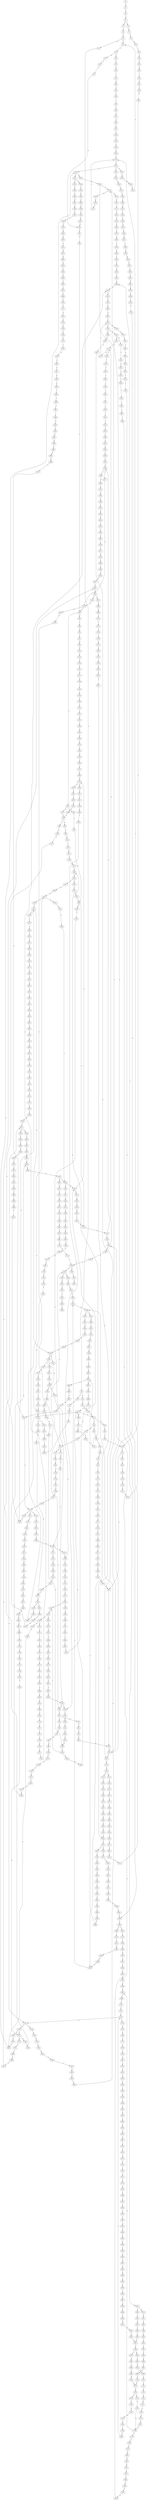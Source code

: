 strict digraph  {
	S0 -> S1 [ label = T ];
	S1 -> S2 [ label = C ];
	S2 -> S3 [ label = G ];
	S3 -> S4 [ label = A ];
	S3 -> S5 [ label = T ];
	S4 -> S6 [ label = A ];
	S5 -> S7 [ label = G ];
	S6 -> S8 [ label = C ];
	S7 -> S9 [ label = C ];
	S8 -> S10 [ label = C ];
	S8 -> S11 [ label = A ];
	S9 -> S12 [ label = A ];
	S10 -> S13 [ label = T ];
	S11 -> S14 [ label = C ];
	S12 -> S15 [ label = T ];
	S13 -> S16 [ label = T ];
	S13 -> S17 [ label = G ];
	S14 -> S18 [ label = G ];
	S14 -> S19 [ label = C ];
	S15 -> S20 [ label = C ];
	S16 -> S21 [ label = C ];
	S17 -> S22 [ label = T ];
	S18 -> S23 [ label = C ];
	S19 -> S24 [ label = C ];
	S20 -> S25 [ label = C ];
	S21 -> S26 [ label = G ];
	S22 -> S27 [ label = C ];
	S23 -> S28 [ label = G ];
	S24 -> S29 [ label = G ];
	S25 -> S30 [ label = G ];
	S26 -> S31 [ label = T ];
	S27 -> S32 [ label = G ];
	S28 -> S33 [ label = C ];
	S29 -> S34 [ label = T ];
	S30 -> S35 [ label = C ];
	S31 -> S36 [ label = A ];
	S32 -> S37 [ label = C ];
	S33 -> S38 [ label = G ];
	S33 -> S39 [ label = A ];
	S34 -> S40 [ label = A ];
	S35 -> S41 [ label = A ];
	S36 -> S42 [ label = C ];
	S37 -> S43 [ label = G ];
	S38 -> S44 [ label = C ];
	S38 -> S45 [ label = G ];
	S39 -> S46 [ label = C ];
	S40 -> S47 [ label = C ];
	S41 -> S48 [ label = C ];
	S42 -> S49 [ label = T ];
	S43 -> S50 [ label = C ];
	S44 -> S51 [ label = G ];
	S45 -> S52 [ label = C ];
	S46 -> S53 [ label = G ];
	S47 -> S54 [ label = A ];
	S47 -> S55 [ label = G ];
	S48 -> S56 [ label = G ];
	S49 -> S57 [ label = T ];
	S50 -> S58 [ label = G ];
	S50 -> S59 [ label = A ];
	S51 -> S60 [ label = T ];
	S52 -> S61 [ label = T ];
	S53 -> S62 [ label = T ];
	S54 -> S63 [ label = G ];
	S55 -> S64 [ label = T ];
	S56 -> S62 [ label = T ];
	S57 -> S65 [ label = C ];
	S58 -> S66 [ label = A ];
	S59 -> S67 [ label = G ];
	S59 -> S68 [ label = A ];
	S60 -> S69 [ label = C ];
	S61 -> S70 [ label = A ];
	S61 -> S71 [ label = G ];
	S62 -> S72 [ label = C ];
	S63 -> S73 [ label = C ];
	S64 -> S74 [ label = C ];
	S65 -> S75 [ label = A ];
	S66 -> S76 [ label = G ];
	S67 -> S77 [ label = C ];
	S68 -> S78 [ label = C ];
	S69 -> S79 [ label = G ];
	S70 -> S80 [ label = T ];
	S71 -> S81 [ label = G ];
	S72 -> S82 [ label = G ];
	S72 -> S83 [ label = C ];
	S73 -> S84 [ label = A ];
	S74 -> S85 [ label = C ];
	S75 -> S86 [ label = A ];
	S76 -> S87 [ label = C ];
	S77 -> S88 [ label = G ];
	S77 -> S89 [ label = C ];
	S78 -> S90 [ label = C ];
	S79 -> S91 [ label = A ];
	S80 -> S92 [ label = A ];
	S81 -> S93 [ label = A ];
	S82 -> S94 [ label = A ];
	S83 -> S95 [ label = A ];
	S84 -> S96 [ label = G ];
	S85 -> S95 [ label = A ];
	S86 -> S97 [ label = G ];
	S87 -> S98 [ label = A ];
	S88 -> S99 [ label = G ];
	S89 -> S100 [ label = G ];
	S90 -> S101 [ label = A ];
	S90 -> S102 [ label = C ];
	S91 -> S103 [ label = C ];
	S92 -> S104 [ label = G ];
	S93 -> S105 [ label = A ];
	S94 -> S106 [ label = G ];
	S95 -> S107 [ label = G ];
	S96 -> S108 [ label = G ];
	S97 -> S109 [ label = C ];
	S98 -> S110 [ label = G ];
	S99 -> S111 [ label = G ];
	S100 -> S112 [ label = G ];
	S101 -> S113 [ label = G ];
	S102 -> S114 [ label = G ];
	S103 -> S115 [ label = G ];
	S104 -> S116 [ label = T ];
	S105 -> S117 [ label = T ];
	S105 -> S118 [ label = G ];
	S106 -> S119 [ label = C ];
	S107 -> S120 [ label = C ];
	S107 -> S121 [ label = T ];
	S108 -> S122 [ label = T ];
	S109 -> S123 [ label = G ];
	S110 -> S124 [ label = T ];
	S111 -> S125 [ label = T ];
	S112 -> S126 [ label = T ];
	S113 -> S127 [ label = A ];
	S113 -> S128 [ label = T ];
	S114 -> S129 [ label = T ];
	S115 -> S130 [ label = C ];
	S116 -> S131 [ label = A ];
	S117 -> S132 [ label = G ];
	S118 -> S133 [ label = A ];
	S119 -> S134 [ label = G ];
	S120 -> S135 [ label = T ];
	S120 -> S136 [ label = G ];
	S121 -> S137 [ label = A ];
	S122 -> S138 [ label = G ];
	S123 -> S139 [ label = A ];
	S124 -> S140 [ label = G ];
	S125 -> S141 [ label = G ];
	S126 -> S142 [ label = G ];
	S127 -> S143 [ label = C ];
	S127 -> S144 [ label = A ];
	S128 -> S145 [ label = C ];
	S129 -> S146 [ label = C ];
	S129 -> S40 [ label = A ];
	S130 -> S147 [ label = G ];
	S131 -> S148 [ label = G ];
	S132 -> S149 [ label = G ];
	S133 -> S150 [ label = A ];
	S134 -> S151 [ label = A ];
	S135 -> S152 [ label = T ];
	S136 -> S153 [ label = A ];
	S137 -> S154 [ label = G ];
	S138 -> S155 [ label = C ];
	S139 -> S156 [ label = G ];
	S140 -> S157 [ label = C ];
	S141 -> S158 [ label = C ];
	S142 -> S159 [ label = A ];
	S142 -> S160 [ label = G ];
	S143 -> S161 [ label = T ];
	S144 -> S162 [ label = C ];
	S145 -> S163 [ label = T ];
	S145 -> S164 [ label = G ];
	S146 -> S165 [ label = T ];
	S147 -> S166 [ label = C ];
	S148 -> S167 [ label = C ];
	S149 -> S168 [ label = G ];
	S150 -> S169 [ label = C ];
	S151 -> S170 [ label = G ];
	S152 -> S171 [ label = C ];
	S153 -> S172 [ label = G ];
	S154 -> S173 [ label = G ];
	S154 -> S174 [ label = C ];
	S155 -> S175 [ label = A ];
	S156 -> S176 [ label = T ];
	S157 -> S177 [ label = A ];
	S158 -> S178 [ label = C ];
	S159 -> S179 [ label = C ];
	S160 -> S180 [ label = T ];
	S160 -> S181 [ label = A ];
	S161 -> S182 [ label = C ];
	S162 -> S183 [ label = C ];
	S162 -> S184 [ label = A ];
	S163 -> S185 [ label = C ];
	S164 -> S186 [ label = T ];
	S164 -> S187 [ label = C ];
	S165 -> S188 [ label = C ];
	S166 -> S189 [ label = C ];
	S167 -> S190 [ label = C ];
	S168 -> S191 [ label = G ];
	S169 -> S192 [ label = G ];
	S170 -> S176 [ label = T ];
	S171 -> S193 [ label = A ];
	S172 -> S176 [ label = T ];
	S173 -> S194 [ label = G ];
	S174 -> S195 [ label = T ];
	S175 -> S196 [ label = C ];
	S176 -> S197 [ label = C ];
	S177 -> S198 [ label = A ];
	S178 -> S199 [ label = G ];
	S179 -> S200 [ label = G ];
	S180 -> S201 [ label = G ];
	S180 -> S202 [ label = T ];
	S181 -> S203 [ label = A ];
	S182 -> S204 [ label = C ];
	S183 -> S205 [ label = A ];
	S183 -> S206 [ label = G ];
	S184 -> S207 [ label = G ];
	S185 -> S208 [ label = T ];
	S186 -> S209 [ label = A ];
	S187 -> S210 [ label = G ];
	S188 -> S211 [ label = G ];
	S189 -> S212 [ label = T ];
	S190 -> S213 [ label = G ];
	S191 -> S214 [ label = T ];
	S192 -> S215 [ label = G ];
	S193 -> S216 [ label = C ];
	S194 -> S217 [ label = T ];
	S195 -> S218 [ label = C ];
	S196 -> S219 [ label = G ];
	S197 -> S220 [ label = C ];
	S197 -> S221 [ label = G ];
	S197 -> S222 [ label = T ];
	S198 -> S223 [ label = C ];
	S199 -> S224 [ label = C ];
	S200 -> S225 [ label = T ];
	S201 -> S226 [ label = G ];
	S202 -> S227 [ label = A ];
	S203 -> S228 [ label = C ];
	S203 -> S229 [ label = G ];
	S204 -> S230 [ label = C ];
	S205 -> S231 [ label = G ];
	S205 -> S232 [ label = C ];
	S206 -> S233 [ label = G ];
	S207 -> S234 [ label = C ];
	S208 -> S235 [ label = C ];
	S208 -> S236 [ label = G ];
	S209 -> S237 [ label = A ];
	S210 -> S238 [ label = G ];
	S210 -> S50 [ label = C ];
	S211 -> S239 [ label = G ];
	S212 -> S240 [ label = C ];
	S213 -> S241 [ label = A ];
	S213 -> S242 [ label = G ];
	S213 -> S243 [ label = C ];
	S214 -> S244 [ label = C ];
	S215 -> S245 [ label = C ];
	S216 -> S246 [ label = G ];
	S217 -> S247 [ label = C ];
	S218 -> S248 [ label = C ];
	S219 -> S249 [ label = C ];
	S220 -> S250 [ label = A ];
	S220 -> S251 [ label = C ];
	S221 -> S252 [ label = A ];
	S222 -> S253 [ label = C ];
	S223 -> S254 [ label = A ];
	S224 -> S255 [ label = C ];
	S224 -> S256 [ label = A ];
	S225 -> S257 [ label = G ];
	S226 -> S258 [ label = A ];
	S227 -> S259 [ label = G ];
	S228 -> S260 [ label = C ];
	S229 -> S133 [ label = A ];
	S230 -> S261 [ label = A ];
	S231 -> S127 [ label = A ];
	S232 -> S262 [ label = C ];
	S233 -> S263 [ label = A ];
	S234 -> S264 [ label = C ];
	S235 -> S265 [ label = T ];
	S235 -> S266 [ label = G ];
	S236 -> S267 [ label = T ];
	S237 -> S268 [ label = G ];
	S238 -> S269 [ label = C ];
	S239 -> S270 [ label = C ];
	S240 -> S271 [ label = G ];
	S241 -> S272 [ label = A ];
	S242 -> S126 [ label = T ];
	S243 -> S273 [ label = T ];
	S244 -> S274 [ label = C ];
	S245 -> S275 [ label = A ];
	S246 -> S276 [ label = C ];
	S247 -> S277 [ label = A ];
	S248 -> S278 [ label = A ];
	S249 -> S279 [ label = G ];
	S250 -> S280 [ label = G ];
	S251 -> S281 [ label = T ];
	S251 -> S282 [ label = G ];
	S252 -> S283 [ label = A ];
	S253 -> S284 [ label = G ];
	S254 -> S285 [ label = G ];
	S255 -> S286 [ label = G ];
	S256 -> S287 [ label = A ];
	S257 -> S288 [ label = G ];
	S258 -> S203 [ label = A ];
	S259 -> S289 [ label = A ];
	S260 -> S290 [ label = T ];
	S261 -> S291 [ label = T ];
	S262 -> S292 [ label = A ];
	S263 -> S293 [ label = C ];
	S264 -> S294 [ label = G ];
	S265 -> S295 [ label = G ];
	S266 -> S296 [ label = T ];
	S267 -> S297 [ label = A ];
	S268 -> S298 [ label = A ];
	S269 -> S61 [ label = T ];
	S270 -> S299 [ label = A ];
	S271 -> S300 [ label = G ];
	S272 -> S301 [ label = A ];
	S273 -> S302 [ label = G ];
	S274 -> S303 [ label = G ];
	S275 -> S304 [ label = C ];
	S276 -> S305 [ label = C ];
	S277 -> S306 [ label = C ];
	S278 -> S307 [ label = C ];
	S279 -> S33 [ label = C ];
	S279 -> S308 [ label = G ];
	S280 -> S121 [ label = T ];
	S280 -> S120 [ label = C ];
	S281 -> S309 [ label = C ];
	S282 -> S310 [ label = C ];
	S283 -> S311 [ label = C ];
	S284 -> S312 [ label = T ];
	S285 -> S313 [ label = C ];
	S286 -> S314 [ label = G ];
	S287 -> S315 [ label = C ];
	S288 -> S316 [ label = G ];
	S289 -> S317 [ label = A ];
	S290 -> S318 [ label = C ];
	S291 -> S319 [ label = C ];
	S292 -> S320 [ label = C ];
	S293 -> S321 [ label = G ];
	S294 -> S322 [ label = T ];
	S295 -> S323 [ label = A ];
	S296 -> S324 [ label = G ];
	S298 -> S325 [ label = C ];
	S299 -> S326 [ label = C ];
	S300 -> S327 [ label = G ];
	S301 -> S328 [ label = C ];
	S302 -> S329 [ label = G ];
	S303 -> S330 [ label = C ];
	S303 -> S331 [ label = T ];
	S304 -> S332 [ label = C ];
	S304 -> S333 [ label = T ];
	S305 -> S334 [ label = C ];
	S306 -> S335 [ label = T ];
	S307 -> S336 [ label = C ];
	S308 -> S337 [ label = T ];
	S309 -> S338 [ label = C ];
	S310 -> S339 [ label = C ];
	S311 -> S10 [ label = C ];
	S312 -> S340 [ label = C ];
	S313 -> S341 [ label = T ];
	S314 -> S342 [ label = T ];
	S314 -> S343 [ label = A ];
	S315 -> S90 [ label = C ];
	S316 -> S344 [ label = T ];
	S317 -> S345 [ label = G ];
	S318 -> S346 [ label = G ];
	S319 -> S347 [ label = T ];
	S320 -> S348 [ label = C ];
	S321 -> S349 [ label = C ];
	S321 -> S350 [ label = T ];
	S322 -> S351 [ label = C ];
	S323 -> S352 [ label = G ];
	S324 -> S353 [ label = G ];
	S325 -> S354 [ label = G ];
	S326 -> S355 [ label = G ];
	S326 -> S332 [ label = C ];
	S327 -> S356 [ label = C ];
	S328 -> S357 [ label = C ];
	S329 -> S358 [ label = A ];
	S330 -> S359 [ label = C ];
	S331 -> S360 [ label = C ];
	S332 -> S361 [ label = G ];
	S333 -> S362 [ label = G ];
	S334 -> S363 [ label = T ];
	S335 -> S364 [ label = C ];
	S336 -> S365 [ label = G ];
	S337 -> S366 [ label = G ];
	S338 -> S367 [ label = G ];
	S339 -> S368 [ label = T ];
	S340 -> S369 [ label = T ];
	S341 -> S370 [ label = A ];
	S342 -> S142 [ label = G ];
	S343 -> S371 [ label = A ];
	S344 -> S372 [ label = A ];
	S345 -> S373 [ label = G ];
	S346 -> S374 [ label = G ];
	S347 -> S375 [ label = G ];
	S348 -> S376 [ label = C ];
	S349 -> S377 [ label = C ];
	S350 -> S378 [ label = C ];
	S351 -> S379 [ label = C ];
	S352 -> S380 [ label = T ];
	S353 -> S381 [ label = T ];
	S354 -> S382 [ label = G ];
	S355 -> S383 [ label = C ];
	S356 -> S384 [ label = T ];
	S357 -> S385 [ label = C ];
	S358 -> S105 [ label = A ];
	S359 -> S386 [ label = G ];
	S360 -> S387 [ label = G ];
	S361 -> S388 [ label = A ];
	S361 -> S389 [ label = G ];
	S362 -> S390 [ label = G ];
	S363 -> S391 [ label = T ];
	S364 -> S392 [ label = G ];
	S365 -> S393 [ label = G ];
	S366 -> S394 [ label = C ];
	S367 -> S395 [ label = G ];
	S368 -> S396 [ label = G ];
	S369 -> S397 [ label = G ];
	S370 -> S398 [ label = C ];
	S371 -> S399 [ label = C ];
	S372 -> S400 [ label = C ];
	S373 -> S401 [ label = G ];
	S374 -> S402 [ label = C ];
	S375 -> S403 [ label = C ];
	S376 -> S404 [ label = C ];
	S377 -> S405 [ label = C ];
	S378 -> S406 [ label = G ];
	S379 -> S407 [ label = T ];
	S380 -> S408 [ label = A ];
	S381 -> S409 [ label = A ];
	S382 -> S410 [ label = C ];
	S383 -> S279 [ label = G ];
	S384 -> S411 [ label = C ];
	S385 -> S412 [ label = C ];
	S386 -> S314 [ label = G ];
	S387 -> S413 [ label = G ];
	S388 -> S414 [ label = G ];
	S388 -> S415 [ label = A ];
	S389 -> S416 [ label = G ];
	S390 -> S417 [ label = G ];
	S391 -> S418 [ label = C ];
	S392 -> S419 [ label = C ];
	S393 -> S420 [ label = A ];
	S394 -> S421 [ label = C ];
	S395 -> S422 [ label = T ];
	S396 -> S423 [ label = T ];
	S397 -> S424 [ label = T ];
	S398 -> S425 [ label = G ];
	S399 -> S426 [ label = T ];
	S400 -> S427 [ label = T ];
	S401 -> S428 [ label = G ];
	S402 -> S299 [ label = A ];
	S403 -> S429 [ label = C ];
	S404 -> S430 [ label = T ];
	S405 -> S431 [ label = A ];
	S406 -> S432 [ label = T ];
	S407 -> S433 [ label = C ];
	S409 -> S434 [ label = T ];
	S409 -> S435 [ label = C ];
	S410 -> S436 [ label = T ];
	S411 -> S437 [ label = A ];
	S412 -> S438 [ label = G ];
	S413 -> S439 [ label = A ];
	S414 -> S440 [ label = T ];
	S415 -> S441 [ label = T ];
	S416 -> S442 [ label = A ];
	S417 -> S443 [ label = A ];
	S418 -> S444 [ label = A ];
	S419 -> S445 [ label = T ];
	S420 -> S293 [ label = C ];
	S421 -> S199 [ label = G ];
	S422 -> S446 [ label = C ];
	S423 -> S447 [ label = C ];
	S424 -> S448 [ label = T ];
	S425 -> S449 [ label = A ];
	S426 -> S450 [ label = G ];
	S426 -> S451 [ label = A ];
	S427 -> S452 [ label = A ];
	S428 -> S453 [ label = T ];
	S428 -> S454 [ label = G ];
	S429 -> S455 [ label = A ];
	S430 -> S456 [ label = T ];
	S431 -> S457 [ label = T ];
	S432 -> S458 [ label = G ];
	S433 -> S459 [ label = T ];
	S434 -> S460 [ label = G ];
	S435 -> S461 [ label = C ];
	S436 -> S462 [ label = C ];
	S437 -> S463 [ label = C ];
	S438 -> S464 [ label = A ];
	S439 -> S465 [ label = A ];
	S440 -> S466 [ label = C ];
	S441 -> S467 [ label = G ];
	S442 -> S468 [ label = A ];
	S443 -> S469 [ label = A ];
	S444 -> S470 [ label = T ];
	S445 -> S471 [ label = T ];
	S446 -> S472 [ label = T ];
	S447 -> S32 [ label = G ];
	S448 -> S473 [ label = C ];
	S449 -> S474 [ label = G ];
	S450 -> S475 [ label = C ];
	S450 -> S476 [ label = G ];
	S451 -> S477 [ label = C ];
	S452 -> S478 [ label = T ];
	S453 -> S479 [ label = C ];
	S454 -> S480 [ label = T ];
	S455 -> S481 [ label = G ];
	S456 -> S482 [ label = C ];
	S457 -> S483 [ label = C ];
	S458 -> S484 [ label = A ];
	S459 -> S485 [ label = T ];
	S459 -> S486 [ label = G ];
	S460 -> S487 [ label = A ];
	S461 -> S488 [ label = G ];
	S462 -> S489 [ label = T ];
	S463 -> S490 [ label = G ];
	S464 -> S491 [ label = C ];
	S465 -> S492 [ label = C ];
	S466 -> S220 [ label = C ];
	S467 -> S493 [ label = T ];
	S468 -> S494 [ label = T ];
	S469 -> S495 [ label = C ];
	S470 -> S496 [ label = C ];
	S471 -> S497 [ label = C ];
	S472 -> S498 [ label = G ];
	S473 -> S499 [ label = C ];
	S474 -> S500 [ label = A ];
	S475 -> S501 [ label = A ];
	S476 -> S502 [ label = C ];
	S476 -> S503 [ label = A ];
	S477 -> S504 [ label = A ];
	S478 -> S505 [ label = T ];
	S479 -> S506 [ label = T ];
	S480 -> S507 [ label = C ];
	S481 -> S508 [ label = T ];
	S482 -> S509 [ label = C ];
	S482 -> S510 [ label = G ];
	S483 -> S511 [ label = G ];
	S484 -> S512 [ label = C ];
	S485 -> S513 [ label = C ];
	S486 -> S514 [ label = T ];
	S487 -> S515 [ label = G ];
	S488 -> S516 [ label = G ];
	S489 -> S517 [ label = C ];
	S490 -> S518 [ label = T ];
	S491 -> S519 [ label = T ];
	S492 -> S520 [ label = A ];
	S492 -> S426 [ label = T ];
	S493 -> S521 [ label = A ];
	S494 -> S522 [ label = T ];
	S495 -> S523 [ label = T ];
	S496 -> S524 [ label = C ];
	S497 -> S525 [ label = A ];
	S498 -> S526 [ label = G ];
	S499 -> S527 [ label = G ];
	S500 -> S528 [ label = A ];
	S501 -> S529 [ label = A ];
	S502 -> S530 [ label = G ];
	S503 -> S531 [ label = C ];
	S504 -> S532 [ label = A ];
	S505 -> S533 [ label = G ];
	S506 -> S534 [ label = C ];
	S507 -> S274 [ label = C ];
	S508 -> S535 [ label = C ];
	S509 -> S536 [ label = T ];
	S510 -> S537 [ label = A ];
	S511 -> S538 [ label = T ];
	S512 -> S539 [ label = C ];
	S513 -> S540 [ label = T ];
	S514 -> S541 [ label = C ];
	S515 -> S542 [ label = C ];
	S516 -> S543 [ label = T ];
	S517 -> S544 [ label = G ];
	S518 -> S545 [ label = C ];
	S519 -> S546 [ label = A ];
	S520 -> S547 [ label = G ];
	S521 -> S548 [ label = G ];
	S522 -> S549 [ label = G ];
	S523 -> S450 [ label = G ];
	S524 -> S550 [ label = A ];
	S525 -> S551 [ label = T ];
	S526 -> S552 [ label = A ];
	S527 -> S553 [ label = T ];
	S528 -> S554 [ label = C ];
	S529 -> S555 [ label = C ];
	S530 -> S556 [ label = C ];
	S531 -> S557 [ label = C ];
	S532 -> S558 [ label = C ];
	S533 -> S559 [ label = G ];
	S534 -> S560 [ label = T ];
	S535 -> S164 [ label = G ];
	S536 -> S561 [ label = G ];
	S537 -> S562 [ label = T ];
	S538 -> S563 [ label = C ];
	S539 -> S564 [ label = G ];
	S540 -> S565 [ label = C ];
	S541 -> S566 [ label = G ];
	S542 -> S567 [ label = G ];
	S543 -> S568 [ label = G ];
	S544 -> S569 [ label = A ];
	S545 -> S83 [ label = C ];
	S546 -> S570 [ label = G ];
	S547 -> S571 [ label = G ];
	S548 -> S572 [ label = T ];
	S549 -> S573 [ label = A ];
	S550 -> S574 [ label = G ];
	S551 -> S496 [ label = C ];
	S552 -> S575 [ label = G ];
	S553 -> S576 [ label = G ];
	S554 -> S577 [ label = T ];
	S555 -> S578 [ label = C ];
	S556 -> S579 [ label = A ];
	S557 -> S580 [ label = C ];
	S558 -> S581 [ label = G ];
	S559 -> S582 [ label = A ];
	S560 -> S235 [ label = C ];
	S561 -> S583 [ label = T ];
	S562 -> S584 [ label = C ];
	S563 -> S585 [ label = C ];
	S564 -> S586 [ label = G ];
	S565 -> S587 [ label = G ];
	S566 -> S588 [ label = T ];
	S567 -> S589 [ label = G ];
	S568 -> S160 [ label = G ];
	S569 -> S590 [ label = A ];
	S570 -> S591 [ label = A ];
	S571 -> S592 [ label = A ];
	S572 -> S593 [ label = T ];
	S573 -> S594 [ label = A ];
	S574 -> S595 [ label = A ];
	S575 -> S596 [ label = G ];
	S576 -> S597 [ label = G ];
	S577 -> S598 [ label = G ];
	S578 -> S101 [ label = A ];
	S579 -> S599 [ label = G ];
	S580 -> S600 [ label = G ];
	S581 -> S601 [ label = A ];
	S582 -> S602 [ label = A ];
	S583 -> S603 [ label = C ];
	S584 -> S604 [ label = G ];
	S585 -> S605 [ label = T ];
	S586 -> S606 [ label = T ];
	S587 -> S607 [ label = G ];
	S588 -> S608 [ label = G ];
	S589 -> S609 [ label = T ];
	S590 -> S610 [ label = G ];
	S591 -> S611 [ label = A ];
	S592 -> S612 [ label = A ];
	S593 -> S613 [ label = T ];
	S594 -> S614 [ label = C ];
	S595 -> S615 [ label = A ];
	S596 -> S616 [ label = G ];
	S597 -> S617 [ label = C ];
	S598 -> S476 [ label = G ];
	S599 -> S77 [ label = C ];
	S600 -> S618 [ label = T ];
	S601 -> S619 [ label = A ];
	S602 -> S620 [ label = C ];
	S603 -> S621 [ label = C ];
	S604 -> S622 [ label = T ];
	S605 -> S433 [ label = C ];
	S606 -> S623 [ label = C ];
	S607 -> S624 [ label = A ];
	S608 -> S625 [ label = G ];
	S609 -> S626 [ label = C ];
	S610 -> S627 [ label = T ];
	S611 -> S628 [ label = T ];
	S612 -> S629 [ label = T ];
	S613 -> S630 [ label = C ];
	S614 -> S631 [ label = C ];
	S615 -> S162 [ label = C ];
	S616 -> S632 [ label = T ];
	S617 -> S633 [ label = C ];
	S618 -> S146 [ label = C ];
	S619 -> S634 [ label = A ];
	S620 -> S635 [ label = G ];
	S621 -> S636 [ label = T ];
	S622 -> S637 [ label = T ];
	S623 -> S638 [ label = G ];
	S624 -> S639 [ label = G ];
	S625 -> S381 [ label = T ];
	S626 -> S640 [ label = G ];
	S627 -> S641 [ label = C ];
	S628 -> S642 [ label = C ];
	S629 -> S643 [ label = A ];
	S630 -> S644 [ label = A ];
	S631 -> S645 [ label = C ];
	S632 -> S646 [ label = G ];
	S633 -> S647 [ label = C ];
	S634 -> S648 [ label = A ];
	S635 -> S649 [ label = G ];
	S636 -> S650 [ label = A ];
	S636 -> S651 [ label = T ];
	S637 -> S652 [ label = T ];
	S638 -> S653 [ label = C ];
	S639 -> S654 [ label = A ];
	S640 -> S653 [ label = C ];
	S641 -> S655 [ label = G ];
	S642 -> S656 [ label = G ];
	S643 -> S657 [ label = G ];
	S644 -> S658 [ label = C ];
	S645 -> S659 [ label = G ];
	S646 -> S660 [ label = T ];
	S647 -> S661 [ label = G ];
	S648 -> S662 [ label = C ];
	S649 -> S663 [ label = T ];
	S650 -> S664 [ label = C ];
	S651 -> S665 [ label = G ];
	S652 -> S666 [ label = G ];
	S653 -> S667 [ label = A ];
	S653 -> S668 [ label = G ];
	S654 -> S669 [ label = G ];
	S655 -> S670 [ label = C ];
	S655 -> S671 [ label = A ];
	S656 -> S672 [ label = G ];
	S657 -> S673 [ label = T ];
	S658 -> S674 [ label = T ];
	S659 -> S129 [ label = T ];
	S660 -> S675 [ label = T ];
	S661 -> S676 [ label = T ];
	S662 -> S677 [ label = A ];
	S663 -> S678 [ label = A ];
	S664 -> S679 [ label = T ];
	S665 -> S680 [ label = T ];
	S666 -> S681 [ label = T ];
	S667 -> S682 [ label = C ];
	S668 -> S683 [ label = T ];
	S669 -> S684 [ label = G ];
	S670 -> S210 [ label = G ];
	S671 -> S685 [ label = G ];
	S672 -> S686 [ label = G ];
	S673 -> S687 [ label = C ];
	S674 -> S688 [ label = C ];
	S675 -> S689 [ label = C ];
	S676 -> S690 [ label = C ];
	S677 -> S691 [ label = G ];
	S678 -> S692 [ label = C ];
	S679 -> S693 [ label = A ];
	S680 -> S694 [ label = A ];
	S681 -> S695 [ label = A ];
	S682 -> S696 [ label = G ];
	S683 -> S697 [ label = A ];
	S684 -> S698 [ label = T ];
	S685 -> S699 [ label = G ];
	S686 -> S700 [ label = T ];
	S687 -> S701 [ label = T ];
	S688 -> S702 [ label = C ];
	S689 -> S703 [ label = C ];
	S690 -> S704 [ label = C ];
	S691 -> S705 [ label = A ];
	S692 -> S706 [ label = G ];
	S693 -> S707 [ label = C ];
	S694 -> S708 [ label = G ];
	S695 -> S709 [ label = G ];
	S696 -> S710 [ label = C ];
	S697 -> S711 [ label = G ];
	S698 -> S712 [ label = C ];
	S699 -> S713 [ label = T ];
	S700 -> S714 [ label = A ];
	S701 -> S715 [ label = C ];
	S702 -> S716 [ label = T ];
	S703 -> S717 [ label = A ];
	S704 -> S718 [ label = A ];
	S705 -> S719 [ label = A ];
	S706 -> S720 [ label = A ];
	S707 -> S721 [ label = C ];
	S708 -> S722 [ label = G ];
	S709 -> S722 [ label = G ];
	S710 -> S279 [ label = G ];
	S711 -> S723 [ label = C ];
	S712 -> S724 [ label = C ];
	S713 -> S725 [ label = A ];
	S714 -> S726 [ label = T ];
	S715 -> S208 [ label = T ];
	S716 -> S727 [ label = T ];
	S717 -> S728 [ label = G ];
	S718 -> S107 [ label = G ];
	S719 -> S729 [ label = G ];
	S720 -> S730 [ label = A ];
	S721 -> S731 [ label = A ];
	S722 -> S732 [ label = A ];
	S723 -> S733 [ label = C ];
	S724 -> S734 [ label = C ];
	S725 -> S735 [ label = T ];
	S726 -> S736 [ label = C ];
	S727 -> S737 [ label = T ];
	S728 -> S738 [ label = C ];
	S729 -> S739 [ label = G ];
	S730 -> S740 [ label = G ];
	S731 -> S741 [ label = G ];
	S732 -> S742 [ label = G ];
	S732 -> S743 [ label = A ];
	S733 -> S213 [ label = G ];
	S734 -> S744 [ label = A ];
	S734 -> S745 [ label = G ];
	S735 -> S746 [ label = A ];
	S736 -> S747 [ label = C ];
	S737 -> S748 [ label = C ];
	S738 -> S749 [ label = A ];
	S739 -> S401 [ label = G ];
	S740 -> S750 [ label = A ];
	S741 -> S751 [ label = G ];
	S742 -> S752 [ label = A ];
	S743 -> S753 [ label = A ];
	S744 -> S754 [ label = G ];
	S745 -> S755 [ label = A ];
	S745 -> S756 [ label = G ];
	S746 -> S757 [ label = A ];
	S747 -> S758 [ label = C ];
	S748 -> S759 [ label = A ];
	S749 -> S760 [ label = G ];
	S750 -> S761 [ label = A ];
	S751 -> S762 [ label = A ];
	S752 -> S763 [ label = G ];
	S753 -> S764 [ label = G ];
	S754 -> S765 [ label = A ];
	S755 -> S766 [ label = G ];
	S755 -> S767 [ label = A ];
	S756 -> S768 [ label = A ];
	S757 -> S769 [ label = G ];
	S758 -> S770 [ label = G ];
	S759 -> S771 [ label = T ];
	S760 -> S772 [ label = A ];
	S761 -> S773 [ label = G ];
	S762 -> S774 [ label = G ];
	S763 -> S775 [ label = T ];
	S763 -> S684 [ label = G ];
	S764 -> S776 [ label = G ];
	S765 -> S777 [ label = G ];
	S766 -> S778 [ label = T ];
	S767 -> S779 [ label = A ];
	S767 -> S780 [ label = G ];
	S768 -> S781 [ label = G ];
	S769 -> S782 [ label = T ];
	S770 -> S783 [ label = A ];
	S771 -> S784 [ label = C ];
	S772 -> S785 [ label = T ];
	S773 -> S786 [ label = T ];
	S774 -> S787 [ label = A ];
	S775 -> S788 [ label = C ];
	S776 -> S789 [ label = T ];
	S777 -> S790 [ label = C ];
	S778 -> S466 [ label = C ];
	S779 -> S791 [ label = G ];
	S780 -> S792 [ label = T ];
	S781 -> S793 [ label = G ];
	S782 -> S794 [ label = C ];
	S783 -> S767 [ label = A ];
	S784 -> S524 [ label = C ];
	S785 -> S795 [ label = A ];
	S786 -> S796 [ label = G ];
	S787 -> S763 [ label = G ];
	S788 -> S797 [ label = A ];
	S789 -> S798 [ label = C ];
	S790 -> S799 [ label = C ];
	S791 -> S800 [ label = T ];
	S792 -> S641 [ label = C ];
	S793 -> S801 [ label = C ];
	S794 -> S802 [ label = G ];
	S795 -> S803 [ label = A ];
	S796 -> S804 [ label = T ];
	S797 -> S805 [ label = G ];
	S798 -> S806 [ label = C ];
	S799 -> S807 [ label = A ];
	S800 -> S808 [ label = G ];
	S801 -> S809 [ label = G ];
	S802 -> S810 [ label = T ];
	S803 -> S811 [ label = A ];
	S804 -> S812 [ label = C ];
	S805 -> S813 [ label = G ];
	S806 -> S734 [ label = C ];
	S807 -> S814 [ label = C ];
	S808 -> S815 [ label = T ];
	S809 -> S816 [ label = T ];
	S810 -> S817 [ label = G ];
	S811 -> S818 [ label = A ];
	S812 -> S819 [ label = G ];
	S812 -> S820 [ label = C ];
	S813 -> S821 [ label = A ];
	S814 -> S822 [ label = G ];
	S815 -> S812 [ label = C ];
	S816 -> S823 [ label = G ];
	S817 -> S625 [ label = G ];
	S818 -> S824 [ label = A ];
	S819 -> S825 [ label = T ];
	S820 -> S826 [ label = T ];
	S821 -> S827 [ label = C ];
	S822 -> S828 [ label = G ];
	S823 -> S829 [ label = G ];
	S824 -> S830 [ label = C ];
	S825 -> S831 [ label = C ];
	S826 -> S832 [ label = G ];
	S827 -> S833 [ label = C ];
	S828 -> S834 [ label = T ];
	S829 -> S835 [ label = T ];
	S830 -> S836 [ label = T ];
	S831 -> S837 [ label = G ];
	S832 -> S838 [ label = G ];
	S833 -> S839 [ label = A ];
	S834 -> S840 [ label = T ];
	S835 -> S409 [ label = A ];
	S836 -> S841 [ label = T ];
	S837 -> S842 [ label = G ];
	S838 -> S843 [ label = C ];
	S839 -> S844 [ label = G ];
	S840 -> S845 [ label = A ];
	S841 -> S846 [ label = T ];
	S842 -> S439 [ label = A ];
	S843 -> S847 [ label = C ];
	S844 -> S848 [ label = T ];
	S845 -> S849 [ label = C ];
	S846 -> S850 [ label = G ];
	S847 -> S851 [ label = T ];
	S848 -> S145 [ label = C ];
	S849 -> S852 [ label = T ];
	S850 -> S853 [ label = C ];
	S851 -> S854 [ label = G ];
	S852 -> S855 [ label = G ];
	S853 -> S856 [ label = C ];
	S854 -> S857 [ label = G ];
	S855 -> S858 [ label = C ];
	S856 -> S859 [ label = G ];
	S857 -> S860 [ label = G ];
	S858 -> S861 [ label = A ];
	S859 -> S862 [ label = T ];
	S860 -> S863 [ label = T ];
	S861 -> S864 [ label = G ];
	S862 -> S865 [ label = A ];
	S863 -> S866 [ label = C ];
	S864 -> S867 [ label = A ];
	S865 -> S868 [ label = G ];
	S866 -> S869 [ label = C ];
	S867 -> S870 [ label = C ];
	S868 -> S871 [ label = C ];
	S869 -> S872 [ label = C ];
	S870 -> S873 [ label = G ];
	S871 -> S733 [ label = C ];
	S872 -> S745 [ label = G ];
	S873 -> S874 [ label = G ];
	S874 -> S875 [ label = A ];
	S875 -> S876 [ label = C ];
	S876 -> S877 [ label = A ];
	S877 -> S878 [ label = C ];
	S878 -> S879 [ label = A ];
	S879 -> S880 [ label = C ];
	S880 -> S881 [ label = C ];
	S881 -> S882 [ label = T ];
	S882 -> S883 [ label = C ];
	S883 -> S884 [ label = T ];
	S884 -> S885 [ label = A ];
	S885 -> S886 [ label = G ];
	S886 -> S887 [ label = A ];
	S887 -> S888 [ label = A ];
	S888 -> S889 [ label = C ];
	S889 -> S890 [ label = G ];
	S890 -> S891 [ label = A ];
	S891 -> S892 [ label = G ];
	S892 -> S893 [ label = G ];
	S893 -> S894 [ label = T ];
	S894 -> S895 [ label = G ];
	S895 -> S896 [ label = T ];
	S896 -> S897 [ label = C ];
	S897 -> S898 [ label = C ];
	S898 -> S899 [ label = C ];
	S899 -> S900 [ label = T ];
	S900 -> S901 [ label = G ];
	S901 -> S902 [ label = T ];
	S902 -> S903 [ label = C ];
	S903 -> S621 [ label = C ];
}
